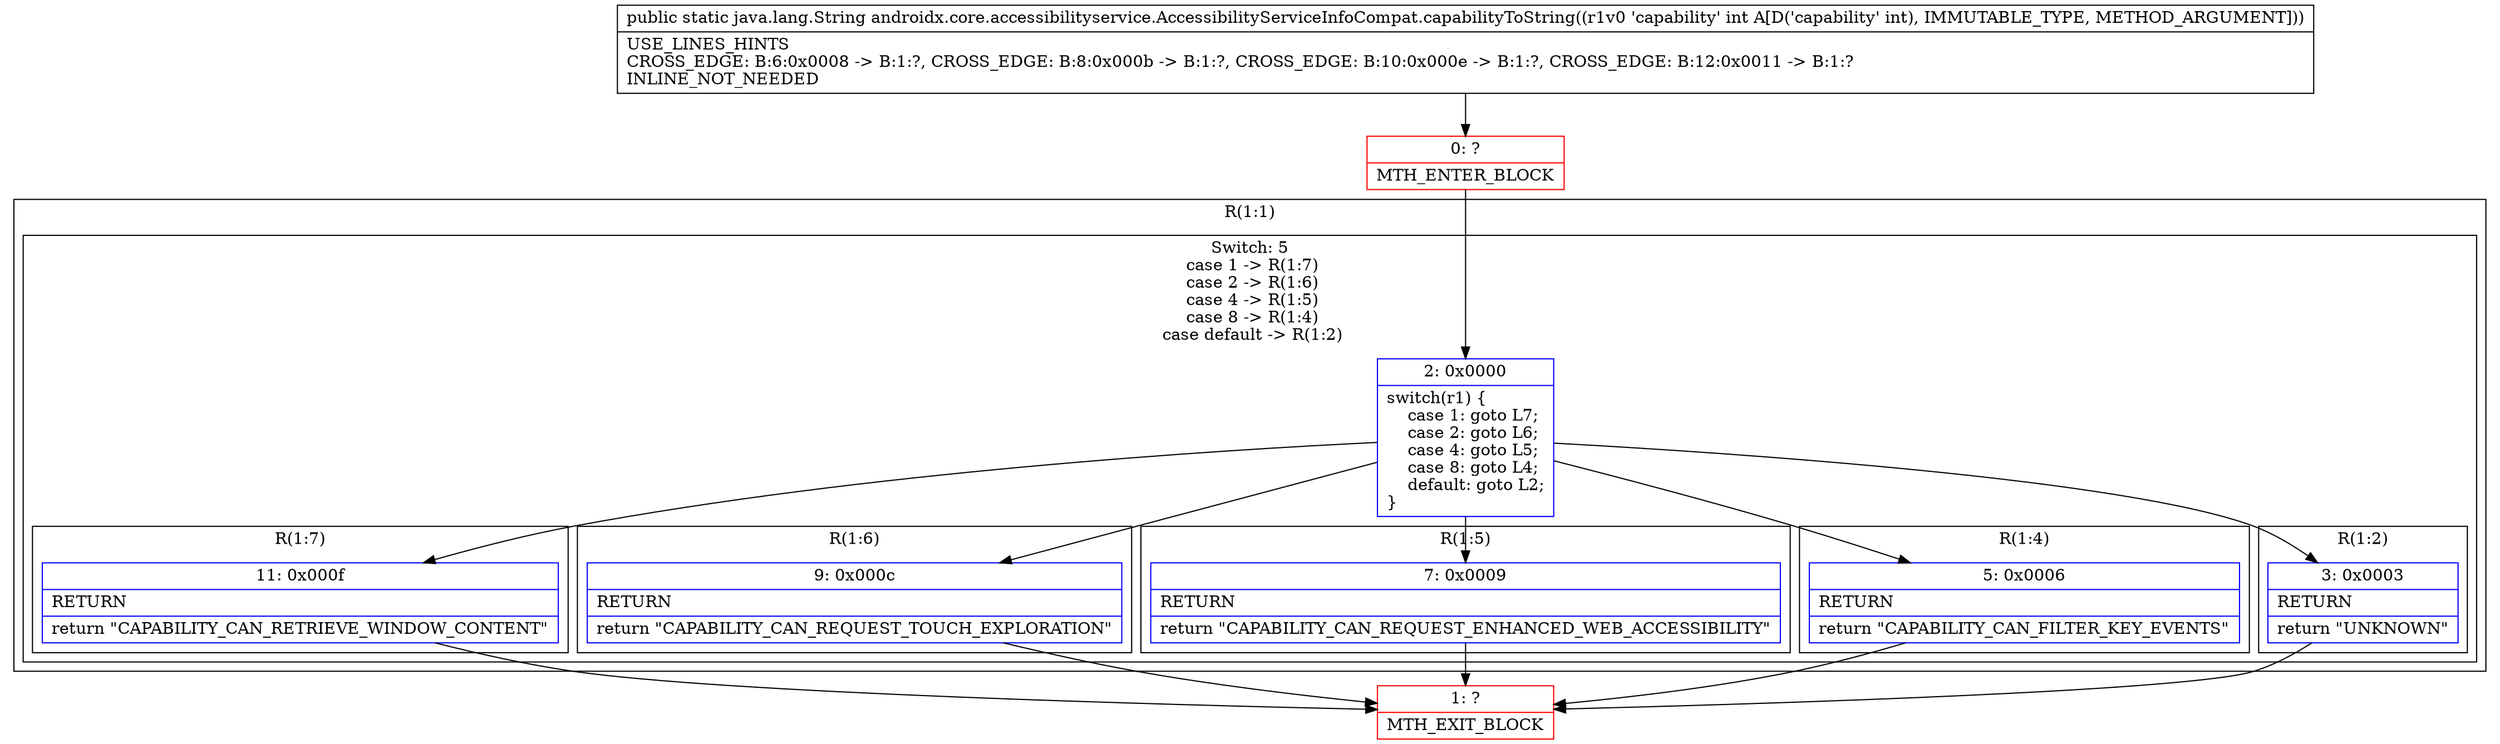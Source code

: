 digraph "CFG forandroidx.core.accessibilityservice.AccessibilityServiceInfoCompat.capabilityToString(I)Ljava\/lang\/String;" {
subgraph cluster_Region_1072854269 {
label = "R(1:1)";
node [shape=record,color=blue];
subgraph cluster_SwitchRegion_1063667590 {
label = "Switch: 5
 case 1 -> R(1:7)
 case 2 -> R(1:6)
 case 4 -> R(1:5)
 case 8 -> R(1:4)
 case default -> R(1:2)";
node [shape=record,color=blue];
Node_2 [shape=record,label="{2\:\ 0x0000|switch(r1) \{\l    case 1: goto L7;\l    case 2: goto L6;\l    case 4: goto L5;\l    case 8: goto L4;\l    default: goto L2;\l\}\l}"];
subgraph cluster_Region_1877383683 {
label = "R(1:7)";
node [shape=record,color=blue];
Node_11 [shape=record,label="{11\:\ 0x000f|RETURN\l|return \"CAPABILITY_CAN_RETRIEVE_WINDOW_CONTENT\"\l}"];
}
subgraph cluster_Region_432451948 {
label = "R(1:6)";
node [shape=record,color=blue];
Node_9 [shape=record,label="{9\:\ 0x000c|RETURN\l|return \"CAPABILITY_CAN_REQUEST_TOUCH_EXPLORATION\"\l}"];
}
subgraph cluster_Region_901741365 {
label = "R(1:5)";
node [shape=record,color=blue];
Node_7 [shape=record,label="{7\:\ 0x0009|RETURN\l|return \"CAPABILITY_CAN_REQUEST_ENHANCED_WEB_ACCESSIBILITY\"\l}"];
}
subgraph cluster_Region_946360435 {
label = "R(1:4)";
node [shape=record,color=blue];
Node_5 [shape=record,label="{5\:\ 0x0006|RETURN\l|return \"CAPABILITY_CAN_FILTER_KEY_EVENTS\"\l}"];
}
subgraph cluster_Region_1669723135 {
label = "R(1:2)";
node [shape=record,color=blue];
Node_3 [shape=record,label="{3\:\ 0x0003|RETURN\l|return \"UNKNOWN\"\l}"];
}
}
}
Node_0 [shape=record,color=red,label="{0\:\ ?|MTH_ENTER_BLOCK\l}"];
Node_1 [shape=record,color=red,label="{1\:\ ?|MTH_EXIT_BLOCK\l}"];
MethodNode[shape=record,label="{public static java.lang.String androidx.core.accessibilityservice.AccessibilityServiceInfoCompat.capabilityToString((r1v0 'capability' int A[D('capability' int), IMMUTABLE_TYPE, METHOD_ARGUMENT]))  | USE_LINES_HINTS\lCROSS_EDGE: B:6:0x0008 \-\> B:1:?, CROSS_EDGE: B:8:0x000b \-\> B:1:?, CROSS_EDGE: B:10:0x000e \-\> B:1:?, CROSS_EDGE: B:12:0x0011 \-\> B:1:?\lINLINE_NOT_NEEDED\l}"];
MethodNode -> Node_0;Node_2 -> Node_3;
Node_2 -> Node_5;
Node_2 -> Node_7;
Node_2 -> Node_9;
Node_2 -> Node_11;
Node_11 -> Node_1;
Node_9 -> Node_1;
Node_7 -> Node_1;
Node_5 -> Node_1;
Node_3 -> Node_1;
Node_0 -> Node_2;
}

